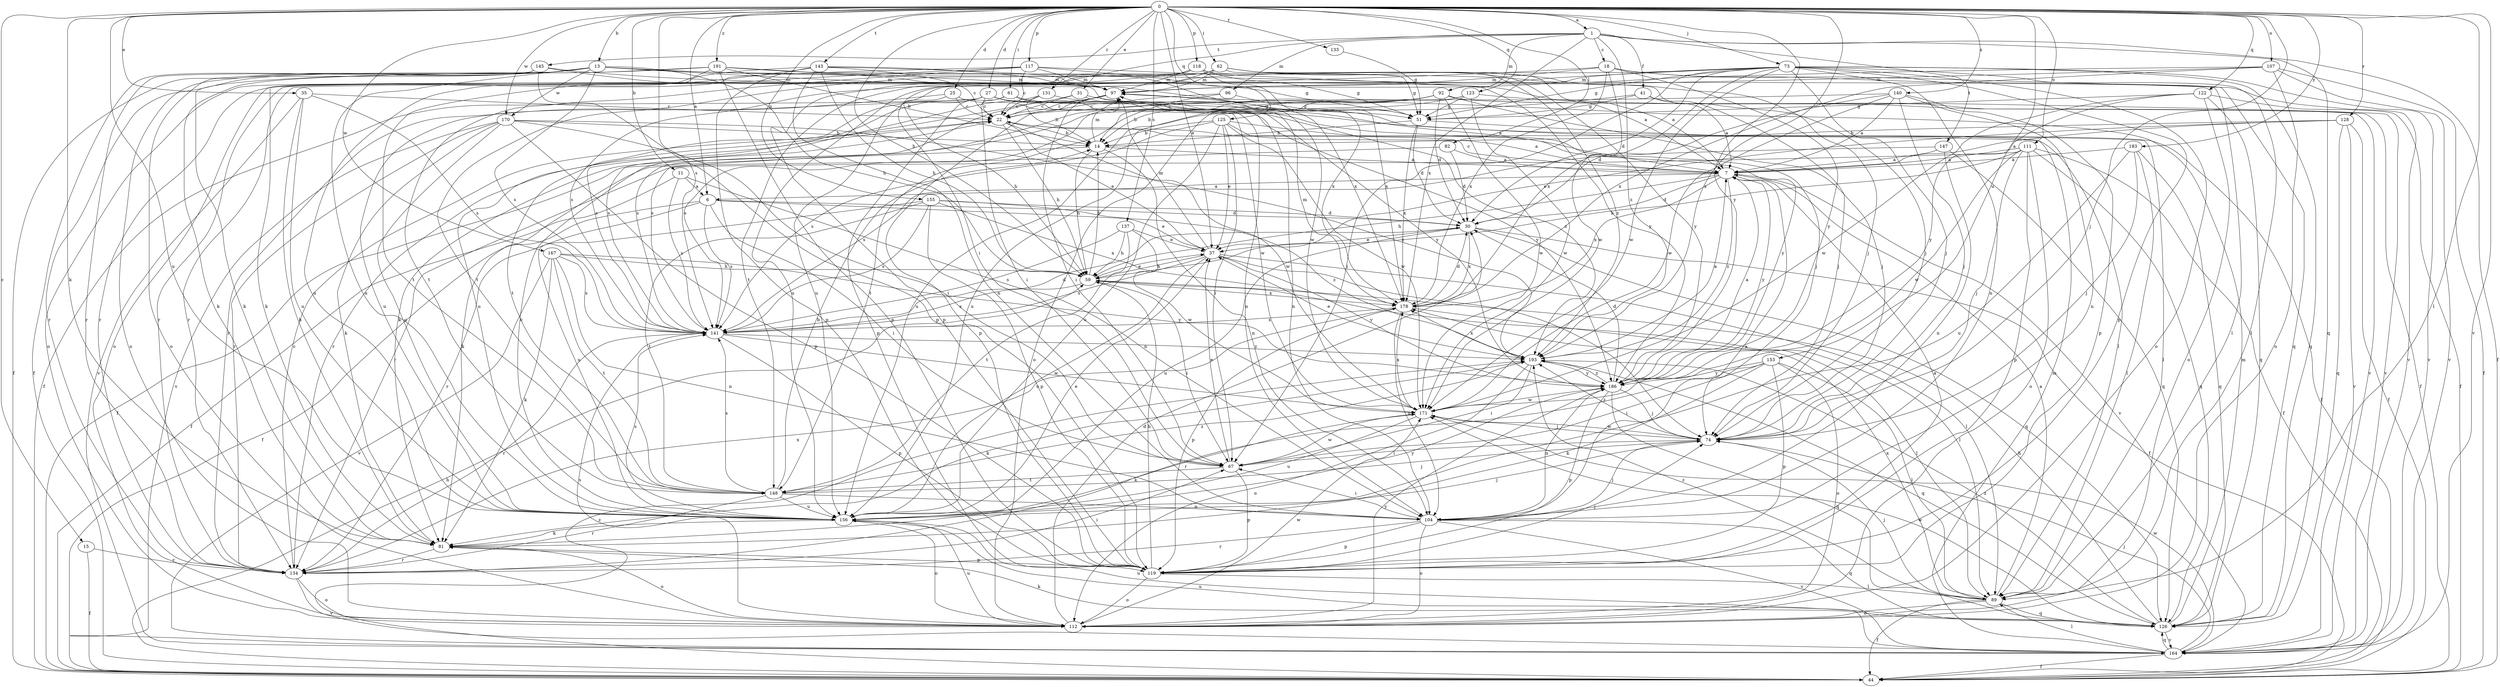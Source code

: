 strict digraph  {
0;
1;
6;
7;
11;
13;
14;
15;
18;
22;
25;
27;
30;
31;
35;
37;
41;
44;
51;
59;
61;
62;
67;
73;
74;
81;
82;
89;
92;
96;
97;
104;
107;
111;
112;
117;
118;
119;
122;
123;
125;
126;
128;
131;
133;
134;
137;
140;
141;
143;
145;
147;
148;
153;
155;
156;
164;
167;
170;
171;
178;
183;
186;
191;
193;
0 -> 1  [label=a];
0 -> 6  [label=a];
0 -> 11  [label=b];
0 -> 13  [label=b];
0 -> 15  [label=c];
0 -> 25  [label=d];
0 -> 27  [label=d];
0 -> 31  [label=e];
0 -> 35  [label=e];
0 -> 37  [label=e];
0 -> 59  [label=h];
0 -> 61  [label=i];
0 -> 62  [label=i];
0 -> 73  [label=j];
0 -> 74  [label=j];
0 -> 81  [label=k];
0 -> 82  [label=l];
0 -> 89  [label=l];
0 -> 107  [label=o];
0 -> 111  [label=o];
0 -> 117  [label=p];
0 -> 118  [label=p];
0 -> 122  [label=q];
0 -> 123  [label=q];
0 -> 125  [label=q];
0 -> 128  [label=r];
0 -> 131  [label=r];
0 -> 133  [label=r];
0 -> 137  [label=s];
0 -> 140  [label=s];
0 -> 141  [label=s];
0 -> 143  [label=t];
0 -> 153  [label=u];
0 -> 155  [label=u];
0 -> 156  [label=u];
0 -> 164  [label=v];
0 -> 167  [label=w];
0 -> 170  [label=w];
0 -> 183  [label=y];
0 -> 186  [label=y];
0 -> 191  [label=z];
0 -> 193  [label=z];
1 -> 18  [label=c];
1 -> 41  [label=f];
1 -> 44  [label=f];
1 -> 67  [label=i];
1 -> 92  [label=m];
1 -> 96  [label=m];
1 -> 126  [label=q];
1 -> 145  [label=t];
1 -> 147  [label=t];
1 -> 178  [label=x];
1 -> 193  [label=z];
6 -> 30  [label=d];
6 -> 44  [label=f];
6 -> 67  [label=i];
6 -> 134  [label=r];
6 -> 141  [label=s];
6 -> 193  [label=z];
7 -> 6  [label=a];
7 -> 22  [label=c];
7 -> 30  [label=d];
7 -> 59  [label=h];
7 -> 164  [label=v];
7 -> 178  [label=x];
7 -> 186  [label=y];
7 -> 193  [label=z];
11 -> 6  [label=a];
11 -> 44  [label=f];
11 -> 104  [label=n];
11 -> 141  [label=s];
13 -> 44  [label=f];
13 -> 51  [label=g];
13 -> 59  [label=h];
13 -> 74  [label=j];
13 -> 81  [label=k];
13 -> 89  [label=l];
13 -> 97  [label=m];
13 -> 112  [label=o];
13 -> 141  [label=s];
13 -> 156  [label=u];
13 -> 170  [label=w];
14 -> 7  [label=a];
14 -> 44  [label=f];
14 -> 59  [label=h];
14 -> 97  [label=m];
14 -> 104  [label=n];
15 -> 44  [label=f];
15 -> 134  [label=r];
18 -> 97  [label=m];
18 -> 126  [label=q];
18 -> 148  [label=t];
18 -> 164  [label=v];
18 -> 171  [label=w];
18 -> 178  [label=x];
18 -> 186  [label=y];
22 -> 14  [label=b];
22 -> 37  [label=e];
22 -> 59  [label=h];
22 -> 89  [label=l];
22 -> 134  [label=r];
22 -> 171  [label=w];
25 -> 22  [label=c];
25 -> 59  [label=h];
25 -> 156  [label=u];
25 -> 171  [label=w];
27 -> 22  [label=c];
27 -> 44  [label=f];
27 -> 89  [label=l];
27 -> 104  [label=n];
27 -> 134  [label=r];
27 -> 141  [label=s];
27 -> 148  [label=t];
27 -> 186  [label=y];
27 -> 193  [label=z];
30 -> 37  [label=e];
30 -> 44  [label=f];
30 -> 126  [label=q];
30 -> 156  [label=u];
30 -> 178  [label=x];
31 -> 7  [label=a];
31 -> 22  [label=c];
31 -> 104  [label=n];
31 -> 141  [label=s];
35 -> 22  [label=c];
35 -> 81  [label=k];
35 -> 141  [label=s];
35 -> 156  [label=u];
35 -> 164  [label=v];
37 -> 59  [label=h];
37 -> 74  [label=j];
37 -> 89  [label=l];
37 -> 97  [label=m];
37 -> 141  [label=s];
37 -> 156  [label=u];
37 -> 186  [label=y];
41 -> 7  [label=a];
41 -> 51  [label=g];
41 -> 74  [label=j];
41 -> 156  [label=u];
44 -> 59  [label=h];
44 -> 193  [label=z];
51 -> 14  [label=b];
51 -> 30  [label=d];
51 -> 44  [label=f];
51 -> 178  [label=x];
59 -> 14  [label=b];
59 -> 37  [label=e];
59 -> 67  [label=i];
59 -> 89  [label=l];
59 -> 141  [label=s];
59 -> 178  [label=x];
61 -> 51  [label=g];
61 -> 67  [label=i];
61 -> 119  [label=p];
61 -> 186  [label=y];
62 -> 7  [label=a];
62 -> 51  [label=g];
62 -> 74  [label=j];
62 -> 97  [label=m];
62 -> 112  [label=o];
62 -> 134  [label=r];
62 -> 141  [label=s];
62 -> 186  [label=y];
67 -> 37  [label=e];
67 -> 119  [label=p];
67 -> 148  [label=t];
67 -> 171  [label=w];
73 -> 30  [label=d];
73 -> 51  [label=g];
73 -> 67  [label=i];
73 -> 74  [label=j];
73 -> 89  [label=l];
73 -> 97  [label=m];
73 -> 104  [label=n];
73 -> 112  [label=o];
73 -> 119  [label=p];
73 -> 126  [label=q];
73 -> 134  [label=r];
73 -> 156  [label=u];
73 -> 164  [label=v];
73 -> 171  [label=w];
73 -> 178  [label=x];
74 -> 67  [label=i];
74 -> 171  [label=w];
74 -> 193  [label=z];
81 -> 112  [label=o];
81 -> 119  [label=p];
81 -> 134  [label=r];
82 -> 7  [label=a];
82 -> 30  [label=d];
82 -> 81  [label=k];
89 -> 7  [label=a];
89 -> 44  [label=f];
89 -> 74  [label=j];
89 -> 112  [label=o];
89 -> 126  [label=q];
89 -> 178  [label=x];
89 -> 193  [label=z];
92 -> 22  [label=c];
92 -> 30  [label=d];
92 -> 44  [label=f];
92 -> 74  [label=j];
92 -> 112  [label=o];
92 -> 141  [label=s];
92 -> 148  [label=t];
92 -> 156  [label=u];
92 -> 164  [label=v];
92 -> 171  [label=w];
96 -> 14  [label=b];
96 -> 51  [label=g];
96 -> 141  [label=s];
97 -> 22  [label=c];
97 -> 67  [label=i];
97 -> 119  [label=p];
97 -> 156  [label=u];
104 -> 7  [label=a];
104 -> 67  [label=i];
104 -> 74  [label=j];
104 -> 112  [label=o];
104 -> 119  [label=p];
104 -> 126  [label=q];
104 -> 134  [label=r];
104 -> 164  [label=v];
107 -> 44  [label=f];
107 -> 97  [label=m];
107 -> 112  [label=o];
107 -> 156  [label=u];
107 -> 164  [label=v];
107 -> 178  [label=x];
111 -> 7  [label=a];
111 -> 44  [label=f];
111 -> 59  [label=h];
111 -> 74  [label=j];
111 -> 112  [label=o];
111 -> 119  [label=p];
111 -> 126  [label=q];
111 -> 134  [label=r];
111 -> 171  [label=w];
112 -> 30  [label=d];
112 -> 141  [label=s];
112 -> 156  [label=u];
112 -> 171  [label=w];
112 -> 186  [label=y];
117 -> 7  [label=a];
117 -> 22  [label=c];
117 -> 81  [label=k];
117 -> 97  [label=m];
117 -> 134  [label=r];
117 -> 148  [label=t];
117 -> 186  [label=y];
118 -> 51  [label=g];
118 -> 97  [label=m];
118 -> 119  [label=p];
118 -> 148  [label=t];
118 -> 178  [label=x];
118 -> 193  [label=z];
119 -> 7  [label=a];
119 -> 59  [label=h];
119 -> 74  [label=j];
119 -> 89  [label=l];
119 -> 112  [label=o];
122 -> 44  [label=f];
122 -> 51  [label=g];
122 -> 112  [label=o];
122 -> 126  [label=q];
122 -> 171  [label=w];
122 -> 186  [label=y];
123 -> 14  [label=b];
123 -> 51  [label=g];
123 -> 81  [label=k];
123 -> 164  [label=v];
123 -> 171  [label=w];
125 -> 7  [label=a];
125 -> 14  [label=b];
125 -> 37  [label=e];
125 -> 67  [label=i];
125 -> 141  [label=s];
125 -> 156  [label=u];
125 -> 171  [label=w];
125 -> 186  [label=y];
126 -> 59  [label=h];
126 -> 81  [label=k];
126 -> 97  [label=m];
126 -> 156  [label=u];
126 -> 164  [label=v];
126 -> 171  [label=w];
126 -> 193  [label=z];
128 -> 7  [label=a];
128 -> 14  [label=b];
128 -> 37  [label=e];
128 -> 44  [label=f];
128 -> 126  [label=q];
128 -> 164  [label=v];
131 -> 14  [label=b];
131 -> 22  [label=c];
131 -> 74  [label=j];
131 -> 141  [label=s];
133 -> 51  [label=g];
134 -> 22  [label=c];
134 -> 67  [label=i];
134 -> 112  [label=o];
134 -> 164  [label=v];
134 -> 178  [label=x];
137 -> 37  [label=e];
137 -> 59  [label=h];
137 -> 141  [label=s];
137 -> 148  [label=t];
137 -> 171  [label=w];
140 -> 7  [label=a];
140 -> 22  [label=c];
140 -> 30  [label=d];
140 -> 74  [label=j];
140 -> 104  [label=n];
140 -> 119  [label=p];
140 -> 171  [label=w];
141 -> 30  [label=d];
141 -> 119  [label=p];
141 -> 134  [label=r];
141 -> 171  [label=w];
141 -> 193  [label=z];
143 -> 22  [label=c];
143 -> 59  [label=h];
143 -> 97  [label=m];
143 -> 104  [label=n];
143 -> 112  [label=o];
143 -> 119  [label=p];
143 -> 148  [label=t];
143 -> 171  [label=w];
145 -> 44  [label=f];
145 -> 97  [label=m];
145 -> 112  [label=o];
145 -> 119  [label=p];
145 -> 134  [label=r];
145 -> 178  [label=x];
147 -> 7  [label=a];
147 -> 104  [label=n];
147 -> 126  [label=q];
147 -> 141  [label=s];
148 -> 14  [label=b];
148 -> 74  [label=j];
148 -> 104  [label=n];
148 -> 134  [label=r];
148 -> 141  [label=s];
148 -> 156  [label=u];
148 -> 193  [label=z];
153 -> 67  [label=i];
153 -> 81  [label=k];
153 -> 89  [label=l];
153 -> 112  [label=o];
153 -> 119  [label=p];
153 -> 134  [label=r];
153 -> 186  [label=y];
155 -> 30  [label=d];
155 -> 37  [label=e];
155 -> 119  [label=p];
155 -> 141  [label=s];
155 -> 148  [label=t];
155 -> 156  [label=u];
155 -> 178  [label=x];
156 -> 22  [label=c];
156 -> 37  [label=e];
156 -> 74  [label=j];
156 -> 81  [label=k];
156 -> 112  [label=o];
156 -> 141  [label=s];
156 -> 186  [label=y];
164 -> 44  [label=f];
164 -> 74  [label=j];
164 -> 89  [label=l];
164 -> 97  [label=m];
164 -> 126  [label=q];
164 -> 156  [label=u];
164 -> 171  [label=w];
167 -> 59  [label=h];
167 -> 81  [label=k];
167 -> 104  [label=n];
167 -> 141  [label=s];
167 -> 148  [label=t];
167 -> 164  [label=v];
167 -> 186  [label=y];
170 -> 14  [label=b];
170 -> 67  [label=i];
170 -> 81  [label=k];
170 -> 119  [label=p];
170 -> 134  [label=r];
170 -> 156  [label=u];
170 -> 164  [label=v];
170 -> 193  [label=z];
171 -> 74  [label=j];
171 -> 81  [label=k];
171 -> 156  [label=u];
171 -> 178  [label=x];
178 -> 30  [label=d];
178 -> 89  [label=l];
178 -> 97  [label=m];
178 -> 104  [label=n];
178 -> 119  [label=p];
178 -> 141  [label=s];
183 -> 7  [label=a];
183 -> 74  [label=j];
183 -> 89  [label=l];
183 -> 126  [label=q];
183 -> 156  [label=u];
186 -> 7  [label=a];
186 -> 30  [label=d];
186 -> 74  [label=j];
186 -> 104  [label=n];
186 -> 119  [label=p];
186 -> 126  [label=q];
186 -> 171  [label=w];
186 -> 193  [label=z];
191 -> 14  [label=b];
191 -> 81  [label=k];
191 -> 97  [label=m];
191 -> 119  [label=p];
191 -> 134  [label=r];
191 -> 156  [label=u];
191 -> 178  [label=x];
193 -> 7  [label=a];
193 -> 37  [label=e];
193 -> 67  [label=i];
193 -> 81  [label=k];
193 -> 112  [label=o];
193 -> 126  [label=q];
193 -> 178  [label=x];
193 -> 186  [label=y];
}
